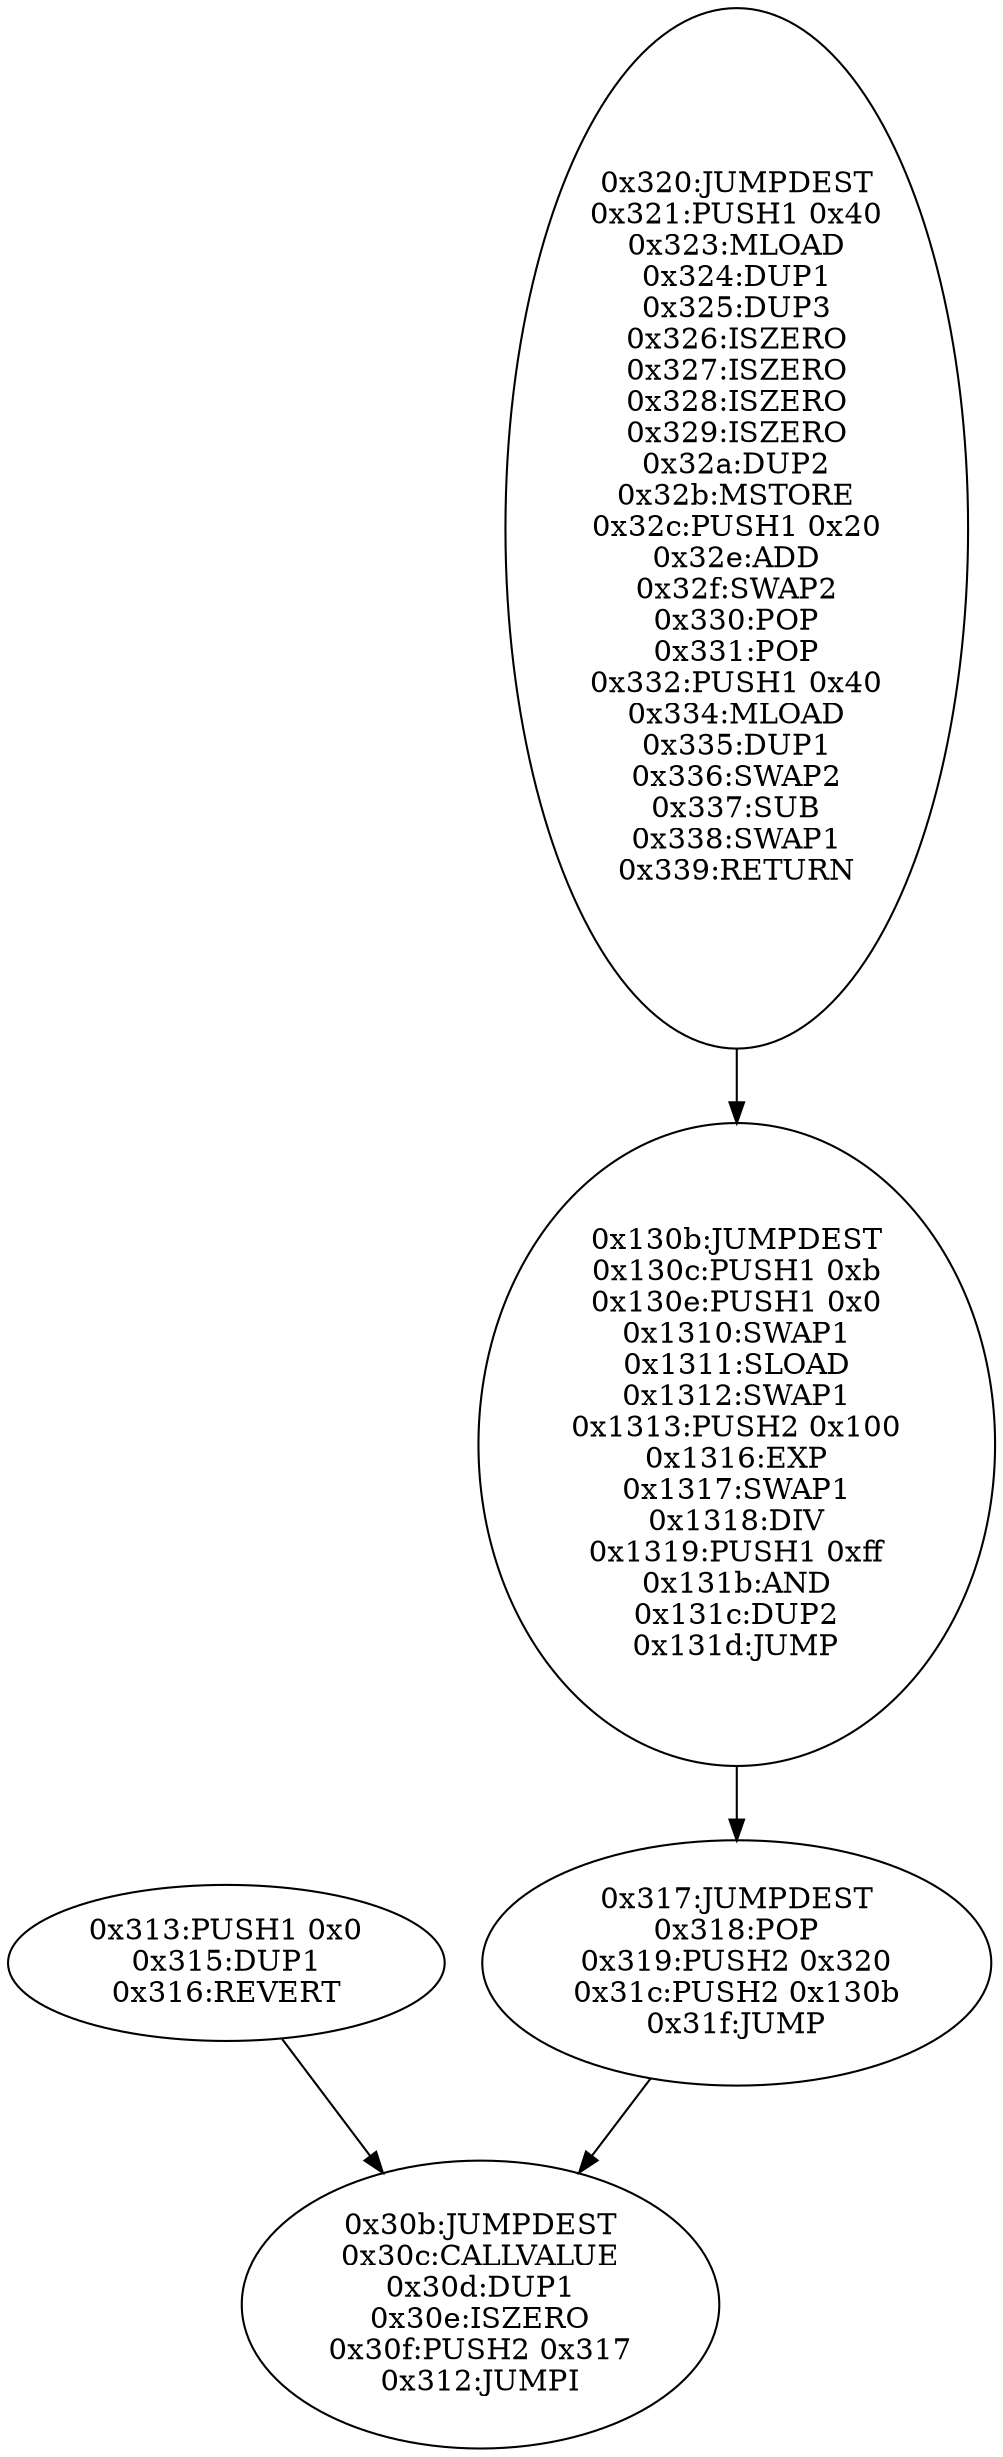 digraph{
779[label="0x30b:JUMPDEST
0x30c:CALLVALUE
0x30d:DUP1
0x30e:ISZERO
0x30f:PUSH2 0x317
0x312:JUMPI"]
787[label="0x313:PUSH1 0x0
0x315:DUP1
0x316:REVERT"]
787 -> 779
791[label="0x317:JUMPDEST
0x318:POP
0x319:PUSH2 0x320
0x31c:PUSH2 0x130b
0x31f:JUMP"]
791 -> 779
4875[label="0x130b:JUMPDEST
0x130c:PUSH1 0xb
0x130e:PUSH1 0x0
0x1310:SWAP1
0x1311:SLOAD
0x1312:SWAP1
0x1313:PUSH2 0x100
0x1316:EXP
0x1317:SWAP1
0x1318:DIV
0x1319:PUSH1 0xff
0x131b:AND
0x131c:DUP2
0x131d:JUMP"]
4875 -> 791
800[label="0x320:JUMPDEST
0x321:PUSH1 0x40
0x323:MLOAD
0x324:DUP1
0x325:DUP3
0x326:ISZERO
0x327:ISZERO
0x328:ISZERO
0x329:ISZERO
0x32a:DUP2
0x32b:MSTORE
0x32c:PUSH1 0x20
0x32e:ADD
0x32f:SWAP2
0x330:POP
0x331:POP
0x332:PUSH1 0x40
0x334:MLOAD
0x335:DUP1
0x336:SWAP2
0x337:SUB
0x338:SWAP1
0x339:RETURN"]
800 -> 4875

}